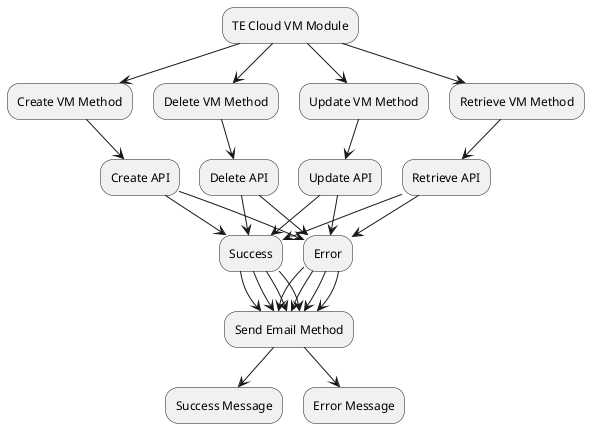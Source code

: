 @startuml
' scale 3
"TE Cloud VM Module" --> Create VM Method
"TE Cloud VM Module" --> Delete VM Method
"TE Cloud VM Module" --> Update VM Method
"TE Cloud VM Module" --> Retrieve VM Method

"Create VM Method" --> Create API
"Delete VM Method" --> Delete API
"Update VM Method" --> Update API
"Retrieve VM Method" --> Retrieve API

"Create API" --> Success
"Create API" --> Error
Success --> Send Email Method
Error --> Send Email Method
"Delete API" --> Success
"Delete API" --> Error
Success --> Send Email Method
Error --> Send Email Method
"Update API" --> Success
"Update API" --> Error
Success --> Send Email Method
Error --> Send Email Method
"Retrieve API" --> Success
"Retrieve API" --> Error
Success --> Send Email Method
Error --> Send Email Method

"Send Email Method" --> Success Message
"Send Email Method" --> Error Message

@enduml